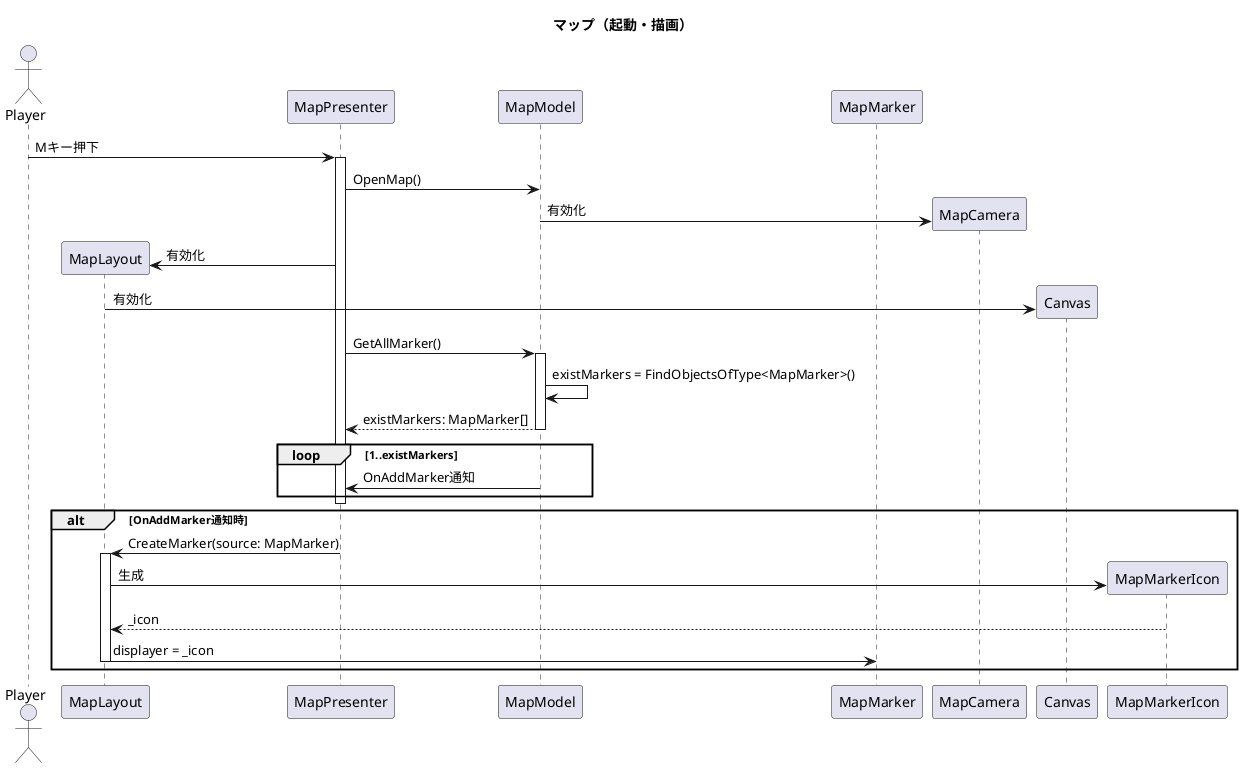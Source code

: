 @startuml EnableMap
title マップ（起動・描画）
actor Player
Participant MapLayout
participant MapPresenter
participant MapModel
participant MapMarker
participant MapCamera

Player -> MapPresenter : Mキー押下
activate MapPresenter
    MapPresenter -> MapModel : OpenMap()
    MapModel -> MapCamera ** : 有効化
    MapPresenter -> MapLayout ** : 有効化
    MapLayout -> Canvas ** : 有効化

    MapPresenter -> MapModel : GetAllMarker()
    activate MapModel
        MapModel -> MapModel : existMarkers = FindObjectsOfType<MapMarker>()
        MapModel --> MapPresenter : existMarkers: MapMarker[]
    deactivate MapModel

    loop 1..existMarkers
        MapModel -> MapPresenter : OnAddMarker通知
    end
deactivate MapPresenter

activate MapPresenter
    alt OnAddMarker通知時
        MapPresenter -> MapLayout : CreateMarker(source: MapMarker)
        activate MapLayout
            MapLayout -> MapMarkerIcon ** : 生成
            MapMarkerIcon --> MapLayout : _icon
            MapLayout -> MapMarker : displayer = _icon
        deactivate MapLayout
    end 
deactivate MapPresenter
@enduml